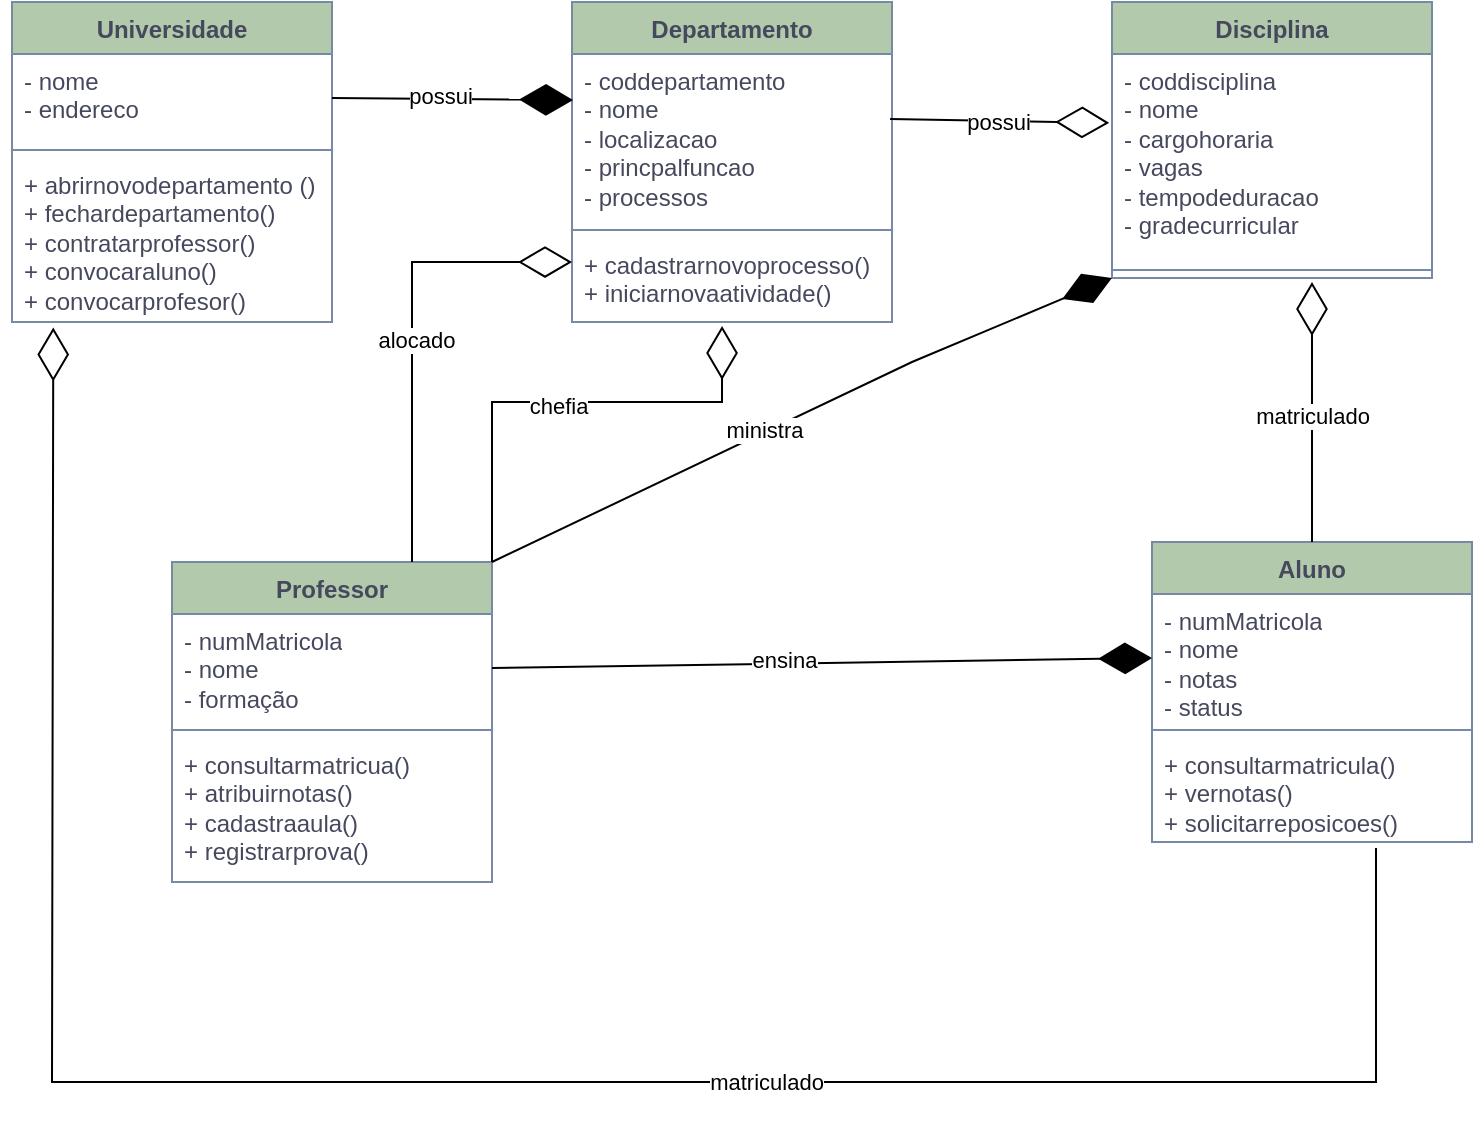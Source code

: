 <mxfile version="24.8.3">
  <diagram name="Página-1" id="whYAAv64p-dR2E8W5_uc">
    <mxGraphModel dx="2062" dy="614" grid="1" gridSize="10" guides="1" tooltips="1" connect="1" arrows="1" fold="1" page="1" pageScale="1" pageWidth="827" pageHeight="1169" math="0" shadow="0">
      <root>
        <mxCell id="0" />
        <mxCell id="1" parent="0" />
        <mxCell id="z96kIpbqObcXL-lEIYfD-1" value="Departamento" style="swimlane;fontStyle=1;align=center;verticalAlign=top;childLayout=stackLayout;horizontal=1;startSize=26;horizontalStack=0;resizeParent=1;resizeParentMax=0;resizeLast=0;collapsible=1;marginBottom=0;whiteSpace=wrap;html=1;labelBackgroundColor=none;fillColor=#B2C9AB;strokeColor=#788AA3;fontColor=#46495D;" parent="1" vertex="1">
          <mxGeometry x="100" y="380" width="160" height="160" as="geometry" />
        </mxCell>
        <mxCell id="z96kIpbqObcXL-lEIYfD-2" value="- coddepartamento&lt;div&gt;- nome&lt;/div&gt;&lt;div&gt;- localizacao&lt;/div&gt;&lt;div&gt;- princpalfuncao&lt;/div&gt;&lt;div&gt;- processos&lt;/div&gt;" style="text;strokeColor=none;fillColor=none;align=left;verticalAlign=top;spacingLeft=4;spacingRight=4;overflow=hidden;rotatable=0;points=[[0,0.5],[1,0.5]];portConstraint=eastwest;whiteSpace=wrap;html=1;labelBackgroundColor=none;fontColor=#46495D;" parent="z96kIpbqObcXL-lEIYfD-1" vertex="1">
          <mxGeometry y="26" width="160" height="84" as="geometry" />
        </mxCell>
        <mxCell id="z96kIpbqObcXL-lEIYfD-3" value="" style="line;strokeWidth=1;fillColor=none;align=left;verticalAlign=middle;spacingTop=-1;spacingLeft=3;spacingRight=3;rotatable=0;labelPosition=right;points=[];portConstraint=eastwest;strokeColor=#788AA3;labelBackgroundColor=none;fontColor=#46495D;" parent="z96kIpbqObcXL-lEIYfD-1" vertex="1">
          <mxGeometry y="110" width="160" height="8" as="geometry" />
        </mxCell>
        <mxCell id="z96kIpbqObcXL-lEIYfD-4" value="&lt;div&gt;+ cadastrarnovoprocesso()&lt;/div&gt;&lt;div&gt;+ iniciarnovaatividade()&amp;nbsp;&lt;/div&gt;" style="text;strokeColor=none;fillColor=none;align=left;verticalAlign=top;spacingLeft=4;spacingRight=4;overflow=hidden;rotatable=0;points=[[0,0.5],[1,0.5]];portConstraint=eastwest;whiteSpace=wrap;html=1;labelBackgroundColor=none;fontColor=#46495D;" parent="z96kIpbqObcXL-lEIYfD-1" vertex="1">
          <mxGeometry y="118" width="160" height="42" as="geometry" />
        </mxCell>
        <mxCell id="z96kIpbqObcXL-lEIYfD-5" value="Disciplina" style="swimlane;fontStyle=1;align=center;verticalAlign=top;childLayout=stackLayout;horizontal=1;startSize=26;horizontalStack=0;resizeParent=1;resizeParentMax=0;resizeLast=0;collapsible=1;marginBottom=0;whiteSpace=wrap;html=1;labelBackgroundColor=none;fillColor=#B2C9AB;strokeColor=#788AA3;fontColor=#46495D;" parent="1" vertex="1">
          <mxGeometry x="370" y="380" width="160" height="138" as="geometry" />
        </mxCell>
        <mxCell id="z96kIpbqObcXL-lEIYfD-6" value="&lt;div&gt;- coddisciplina&lt;/div&gt;- nome&lt;div&gt;- cargohoraria&lt;/div&gt;&lt;div&gt;- vagas&lt;/div&gt;&lt;div&gt;- tempodeduracao&lt;/div&gt;&lt;div&gt;- gradecurricular&lt;/div&gt;&lt;div&gt;&lt;br&gt;&lt;/div&gt;&lt;div&gt;&lt;br&gt;&lt;/div&gt;" style="text;strokeColor=none;fillColor=none;align=left;verticalAlign=top;spacingLeft=4;spacingRight=4;overflow=hidden;rotatable=0;points=[[0,0.5],[1,0.5]];portConstraint=eastwest;whiteSpace=wrap;html=1;labelBackgroundColor=none;fontColor=#46495D;" parent="z96kIpbqObcXL-lEIYfD-5" vertex="1">
          <mxGeometry y="26" width="160" height="104" as="geometry" />
        </mxCell>
        <mxCell id="z96kIpbqObcXL-lEIYfD-7" value="" style="line;strokeWidth=1;fillColor=none;align=left;verticalAlign=middle;spacingTop=-1;spacingLeft=3;spacingRight=3;rotatable=0;labelPosition=right;points=[];portConstraint=eastwest;strokeColor=#788AA3;labelBackgroundColor=none;fontColor=#46495D;" parent="z96kIpbqObcXL-lEIYfD-5" vertex="1">
          <mxGeometry y="130" width="160" height="8" as="geometry" />
        </mxCell>
        <mxCell id="z96kIpbqObcXL-lEIYfD-9" value="Aluno" style="swimlane;fontStyle=1;align=center;verticalAlign=top;childLayout=stackLayout;horizontal=1;startSize=26;horizontalStack=0;resizeParent=1;resizeParentMax=0;resizeLast=0;collapsible=1;marginBottom=0;whiteSpace=wrap;html=1;labelBackgroundColor=none;fillColor=#B2C9AB;strokeColor=#788AA3;fontColor=#46495D;" parent="1" vertex="1">
          <mxGeometry x="390" y="650" width="160" height="150" as="geometry" />
        </mxCell>
        <mxCell id="z96kIpbqObcXL-lEIYfD-10" value="&lt;div&gt;- numMatricola&lt;/div&gt;- nome&lt;div&gt;- notas&lt;/div&gt;&lt;div&gt;- status&lt;/div&gt;&lt;div&gt;&lt;br&gt;&lt;/div&gt;" style="text;strokeColor=none;fillColor=none;align=left;verticalAlign=top;spacingLeft=4;spacingRight=4;overflow=hidden;rotatable=0;points=[[0,0.5],[1,0.5]];portConstraint=eastwest;whiteSpace=wrap;html=1;labelBackgroundColor=none;fontColor=#46495D;" parent="z96kIpbqObcXL-lEIYfD-9" vertex="1">
          <mxGeometry y="26" width="160" height="64" as="geometry" />
        </mxCell>
        <mxCell id="z96kIpbqObcXL-lEIYfD-11" value="" style="line;strokeWidth=1;fillColor=none;align=left;verticalAlign=middle;spacingTop=-1;spacingLeft=3;spacingRight=3;rotatable=0;labelPosition=right;points=[];portConstraint=eastwest;strokeColor=#788AA3;labelBackgroundColor=none;fontColor=#46495D;" parent="z96kIpbqObcXL-lEIYfD-9" vertex="1">
          <mxGeometry y="90" width="160" height="8" as="geometry" />
        </mxCell>
        <mxCell id="z96kIpbqObcXL-lEIYfD-12" value="&lt;div&gt;&lt;span style=&quot;background-color: initial;&quot;&gt;+ consultarmatricula()&lt;/span&gt;&lt;/div&gt;+ vernotas()&lt;div&gt;+ solicitarreposicoes()&lt;br&gt;&lt;/div&gt;&lt;div&gt;&lt;br&gt;&lt;/div&gt;" style="text;strokeColor=none;fillColor=none;align=left;verticalAlign=top;spacingLeft=4;spacingRight=4;overflow=hidden;rotatable=0;points=[[0,0.5],[1,0.5]];portConstraint=eastwest;whiteSpace=wrap;html=1;labelBackgroundColor=none;fontColor=#46495D;" parent="z96kIpbqObcXL-lEIYfD-9" vertex="1">
          <mxGeometry y="98" width="160" height="52" as="geometry" />
        </mxCell>
        <mxCell id="z96kIpbqObcXL-lEIYfD-13" value="Professor" style="swimlane;fontStyle=1;align=center;verticalAlign=top;childLayout=stackLayout;horizontal=1;startSize=26;horizontalStack=0;resizeParent=1;resizeParentMax=0;resizeLast=0;collapsible=1;marginBottom=0;whiteSpace=wrap;html=1;labelBackgroundColor=none;fillColor=#B2C9AB;strokeColor=#788AA3;fontColor=#46495D;" parent="1" vertex="1">
          <mxGeometry x="-100" y="660" width="160" height="160" as="geometry" />
        </mxCell>
        <mxCell id="z96kIpbqObcXL-lEIYfD-14" value="- numMatricola&lt;div&gt;- nome&lt;/div&gt;&lt;div&gt;- formação&lt;/div&gt;&lt;div&gt;&lt;br&gt;&lt;/div&gt;" style="text;strokeColor=none;fillColor=none;align=left;verticalAlign=top;spacingLeft=4;spacingRight=4;overflow=hidden;rotatable=0;points=[[0,0.5],[1,0.5]];portConstraint=eastwest;whiteSpace=wrap;html=1;labelBackgroundColor=none;fontColor=#46495D;" parent="z96kIpbqObcXL-lEIYfD-13" vertex="1">
          <mxGeometry y="26" width="160" height="54" as="geometry" />
        </mxCell>
        <mxCell id="z96kIpbqObcXL-lEIYfD-15" value="" style="line;strokeWidth=1;fillColor=none;align=left;verticalAlign=middle;spacingTop=-1;spacingLeft=3;spacingRight=3;rotatable=0;labelPosition=right;points=[];portConstraint=eastwest;strokeColor=#788AA3;labelBackgroundColor=none;fontColor=#46495D;" parent="z96kIpbqObcXL-lEIYfD-13" vertex="1">
          <mxGeometry y="80" width="160" height="8" as="geometry" />
        </mxCell>
        <mxCell id="z96kIpbqObcXL-lEIYfD-16" value="&lt;div&gt;+ consultarmatricua()&lt;/div&gt;&lt;div&gt;+ atribuirnotas()&lt;/div&gt;&lt;div&gt;+ cadastraaula()&lt;/div&gt;&lt;div&gt;+ registrarprova()&lt;/div&gt;" style="text;strokeColor=none;fillColor=none;align=left;verticalAlign=top;spacingLeft=4;spacingRight=4;overflow=hidden;rotatable=0;points=[[0,0.5],[1,0.5]];portConstraint=eastwest;whiteSpace=wrap;html=1;labelBackgroundColor=none;fontColor=#46495D;" parent="z96kIpbqObcXL-lEIYfD-13" vertex="1">
          <mxGeometry y="88" width="160" height="72" as="geometry" />
        </mxCell>
        <mxCell id="5mII7555x3TYVvRzX-eL-2" value="Universidade" style="swimlane;fontStyle=1;align=center;verticalAlign=top;childLayout=stackLayout;horizontal=1;startSize=26;horizontalStack=0;resizeParent=1;resizeParentMax=0;resizeLast=0;collapsible=1;marginBottom=0;whiteSpace=wrap;html=1;labelBackgroundColor=none;fillColor=#B2C9AB;strokeColor=#788AA3;fontColor=#46495D;" parent="1" vertex="1">
          <mxGeometry x="-180" y="380" width="160" height="160" as="geometry" />
        </mxCell>
        <mxCell id="5mII7555x3TYVvRzX-eL-3" value="&lt;div&gt;&lt;span style=&quot;background-color: initial;&quot;&gt;- nome&lt;/span&gt;&lt;/div&gt;&lt;div&gt;- endereco&lt;/div&gt;&lt;div&gt;&lt;br&gt;&lt;/div&gt;" style="text;strokeColor=none;fillColor=none;align=left;verticalAlign=top;spacingLeft=4;spacingRight=4;overflow=hidden;rotatable=0;points=[[0,0.5],[1,0.5]];portConstraint=eastwest;whiteSpace=wrap;html=1;labelBackgroundColor=none;fontColor=#46495D;" parent="5mII7555x3TYVvRzX-eL-2" vertex="1">
          <mxGeometry y="26" width="160" height="44" as="geometry" />
        </mxCell>
        <mxCell id="5mII7555x3TYVvRzX-eL-4" value="" style="line;strokeWidth=1;fillColor=none;align=left;verticalAlign=middle;spacingTop=-1;spacingLeft=3;spacingRight=3;rotatable=0;labelPosition=right;points=[];portConstraint=eastwest;strokeColor=#788AA3;labelBackgroundColor=none;fontColor=#46495D;" parent="5mII7555x3TYVvRzX-eL-2" vertex="1">
          <mxGeometry y="70" width="160" height="8" as="geometry" />
        </mxCell>
        <mxCell id="5mII7555x3TYVvRzX-eL-5" value="&lt;div&gt;&lt;span style=&quot;background-color: initial;&quot;&gt;+ abrirnovodepartamento ()&lt;/span&gt;&lt;/div&gt;&lt;div&gt;&lt;span style=&quot;background-color: initial;&quot;&gt;+ fechardepartamento()&lt;/span&gt;&lt;/div&gt;&lt;div&gt;+ contratarprofessor()&lt;/div&gt;&lt;div&gt;+ convocaraluno()&lt;/div&gt;&lt;div&gt;+ convocarprofesor()&lt;/div&gt;" style="text;strokeColor=none;fillColor=none;align=left;verticalAlign=top;spacingLeft=4;spacingRight=4;overflow=hidden;rotatable=0;points=[[0,0.5],[1,0.5]];portConstraint=eastwest;whiteSpace=wrap;html=1;labelBackgroundColor=none;fontColor=#46495D;" parent="5mII7555x3TYVvRzX-eL-2" vertex="1">
          <mxGeometry y="78" width="160" height="82" as="geometry" />
        </mxCell>
        <mxCell id="5mII7555x3TYVvRzX-eL-6" value="" style="endArrow=diamondThin;endFill=1;endSize=24;html=1;rounded=0;entryX=0.003;entryY=0.274;entryDx=0;entryDy=0;entryPerimeter=0;exitX=1;exitY=0.5;exitDx=0;exitDy=0;" parent="1" source="5mII7555x3TYVvRzX-eL-3" target="z96kIpbqObcXL-lEIYfD-2" edge="1">
          <mxGeometry width="160" relative="1" as="geometry">
            <mxPoint x="-50" y="420" as="sourcePoint" />
            <mxPoint x="110" y="420" as="targetPoint" />
          </mxGeometry>
        </mxCell>
        <mxCell id="5mII7555x3TYVvRzX-eL-8" value="possui" style="edgeLabel;html=1;align=center;verticalAlign=middle;resizable=0;points=[];" parent="5mII7555x3TYVvRzX-eL-6" vertex="1" connectable="0">
          <mxGeometry x="-0.115" y="2" relative="1" as="geometry">
            <mxPoint as="offset" />
          </mxGeometry>
        </mxCell>
        <mxCell id="5mII7555x3TYVvRzX-eL-9" value="" style="endArrow=diamondThin;endFill=0;endSize=24;html=1;rounded=0;exitX=1;exitY=0;exitDx=0;exitDy=0;entryX=0.469;entryY=1.048;entryDx=0;entryDy=0;entryPerimeter=0;" parent="1" source="z96kIpbqObcXL-lEIYfD-13" target="z96kIpbqObcXL-lEIYfD-4" edge="1">
          <mxGeometry width="160" relative="1" as="geometry">
            <mxPoint x="110" y="600" as="sourcePoint" />
            <mxPoint x="270" y="600" as="targetPoint" />
            <Array as="points">
              <mxPoint x="60" y="580" />
              <mxPoint x="175" y="580" />
            </Array>
          </mxGeometry>
        </mxCell>
        <mxCell id="5mII7555x3TYVvRzX-eL-10" value="chefia" style="edgeLabel;html=1;align=center;verticalAlign=middle;resizable=0;points=[];" parent="5mII7555x3TYVvRzX-eL-9" vertex="1" connectable="0">
          <mxGeometry x="-0.03" y="-2" relative="1" as="geometry">
            <mxPoint as="offset" />
          </mxGeometry>
        </mxCell>
        <mxCell id="5mII7555x3TYVvRzX-eL-13" value="" style="endArrow=diamondThin;endFill=0;endSize=24;html=1;rounded=0;exitX=0.75;exitY=0;exitDx=0;exitDy=0;entryX=0;entryY=0.286;entryDx=0;entryDy=0;entryPerimeter=0;" parent="1" source="z96kIpbqObcXL-lEIYfD-13" target="z96kIpbqObcXL-lEIYfD-4" edge="1">
          <mxGeometry width="160" relative="1" as="geometry">
            <mxPoint x="70" y="670" as="sourcePoint" />
            <mxPoint x="185" y="552" as="targetPoint" />
            <Array as="points">
              <mxPoint x="20" y="510" />
            </Array>
          </mxGeometry>
        </mxCell>
        <mxCell id="5mII7555x3TYVvRzX-eL-14" value="alocado" style="edgeLabel;html=1;align=center;verticalAlign=middle;resizable=0;points=[];" parent="5mII7555x3TYVvRzX-eL-13" vertex="1" connectable="0">
          <mxGeometry x="-0.03" y="-2" relative="1" as="geometry">
            <mxPoint as="offset" />
          </mxGeometry>
        </mxCell>
        <mxCell id="5mII7555x3TYVvRzX-eL-17" value="" style="endArrow=diamondThin;endFill=0;endSize=24;html=1;rounded=0;exitX=0.994;exitY=0.387;exitDx=0;exitDy=0;entryX=-0.009;entryY=0.331;entryDx=0;entryDy=0;entryPerimeter=0;exitPerimeter=0;" parent="1" source="z96kIpbqObcXL-lEIYfD-2" target="z96kIpbqObcXL-lEIYfD-6" edge="1">
          <mxGeometry width="160" relative="1" as="geometry">
            <mxPoint x="30" y="550" as="sourcePoint" />
            <mxPoint x="190" y="550" as="targetPoint" />
          </mxGeometry>
        </mxCell>
        <mxCell id="5mII7555x3TYVvRzX-eL-18" value="possui" style="edgeLabel;html=1;align=center;verticalAlign=middle;resizable=0;points=[];" parent="5mII7555x3TYVvRzX-eL-17" vertex="1" connectable="0">
          <mxGeometry x="-0.025" relative="1" as="geometry">
            <mxPoint as="offset" />
          </mxGeometry>
        </mxCell>
        <mxCell id="5mII7555x3TYVvRzX-eL-19" value="" style="endArrow=diamondThin;endFill=1;endSize=24;html=1;rounded=0;entryX=0;entryY=1;entryDx=0;entryDy=0;exitX=1;exitY=0;exitDx=0;exitDy=0;" parent="1" source="z96kIpbqObcXL-lEIYfD-13" target="z96kIpbqObcXL-lEIYfD-5" edge="1">
          <mxGeometry width="160" relative="1" as="geometry">
            <mxPoint x="-10" y="438" as="sourcePoint" />
            <mxPoint x="110" y="439" as="targetPoint" />
            <Array as="points">
              <mxPoint x="270" y="560" />
            </Array>
          </mxGeometry>
        </mxCell>
        <mxCell id="5mII7555x3TYVvRzX-eL-20" value="ministra" style="edgeLabel;html=1;align=center;verticalAlign=middle;resizable=0;points=[];" parent="5mII7555x3TYVvRzX-eL-19" vertex="1" connectable="0">
          <mxGeometry x="-0.115" y="2" relative="1" as="geometry">
            <mxPoint as="offset" />
          </mxGeometry>
        </mxCell>
        <mxCell id="5mII7555x3TYVvRzX-eL-21" value="" style="endArrow=diamondThin;endFill=0;endSize=24;html=1;rounded=0;exitX=0.7;exitY=1.058;exitDx=0;exitDy=0;entryX=0.129;entryY=1.034;entryDx=0;entryDy=0;exitPerimeter=0;entryPerimeter=0;" parent="1" source="z96kIpbqObcXL-lEIYfD-12" target="5mII7555x3TYVvRzX-eL-5" edge="1">
          <mxGeometry width="160" relative="1" as="geometry">
            <mxPoint x="269" y="449" as="sourcePoint" />
            <mxPoint x="379" y="450" as="targetPoint" />
            <Array as="points">
              <mxPoint x="502" y="920" />
              <mxPoint x="-160" y="920" />
            </Array>
          </mxGeometry>
        </mxCell>
        <mxCell id="5mII7555x3TYVvRzX-eL-22" value="matriculado" style="edgeLabel;html=1;align=center;verticalAlign=middle;resizable=0;points=[];" parent="5mII7555x3TYVvRzX-eL-21" vertex="1" connectable="0">
          <mxGeometry x="-0.025" relative="1" as="geometry">
            <mxPoint x="141" as="offset" />
          </mxGeometry>
        </mxCell>
        <mxCell id="5mII7555x3TYVvRzX-eL-26" value="" style="endArrow=diamondThin;endFill=1;endSize=24;html=1;rounded=0;entryX=0;entryY=0.5;entryDx=0;entryDy=0;exitX=1;exitY=0.5;exitDx=0;exitDy=0;" parent="1" source="z96kIpbqObcXL-lEIYfD-14" target="z96kIpbqObcXL-lEIYfD-10" edge="1">
          <mxGeometry width="160" relative="1" as="geometry">
            <mxPoint x="70" y="750" as="sourcePoint" />
            <mxPoint x="190" y="751" as="targetPoint" />
          </mxGeometry>
        </mxCell>
        <mxCell id="5mII7555x3TYVvRzX-eL-27" value="ensina" style="edgeLabel;html=1;align=center;verticalAlign=middle;resizable=0;points=[];" parent="5mII7555x3TYVvRzX-eL-26" vertex="1" connectable="0">
          <mxGeometry x="-0.115" y="2" relative="1" as="geometry">
            <mxPoint as="offset" />
          </mxGeometry>
        </mxCell>
        <mxCell id="5mII7555x3TYVvRzX-eL-28" value="" style="endArrow=diamondThin;endFill=0;endSize=24;html=1;rounded=0;exitX=0.5;exitY=0;exitDx=0;exitDy=0;" parent="1" source="z96kIpbqObcXL-lEIYfD-9" edge="1">
          <mxGeometry width="160" relative="1" as="geometry">
            <mxPoint x="420" y="670" as="sourcePoint" />
            <mxPoint x="470" y="520" as="targetPoint" />
          </mxGeometry>
        </mxCell>
        <mxCell id="5mII7555x3TYVvRzX-eL-29" value="matriculado" style="edgeLabel;html=1;align=center;verticalAlign=middle;resizable=0;points=[];" parent="5mII7555x3TYVvRzX-eL-28" vertex="1" connectable="0">
          <mxGeometry x="-0.025" relative="1" as="geometry">
            <mxPoint as="offset" />
          </mxGeometry>
        </mxCell>
      </root>
    </mxGraphModel>
  </diagram>
</mxfile>
